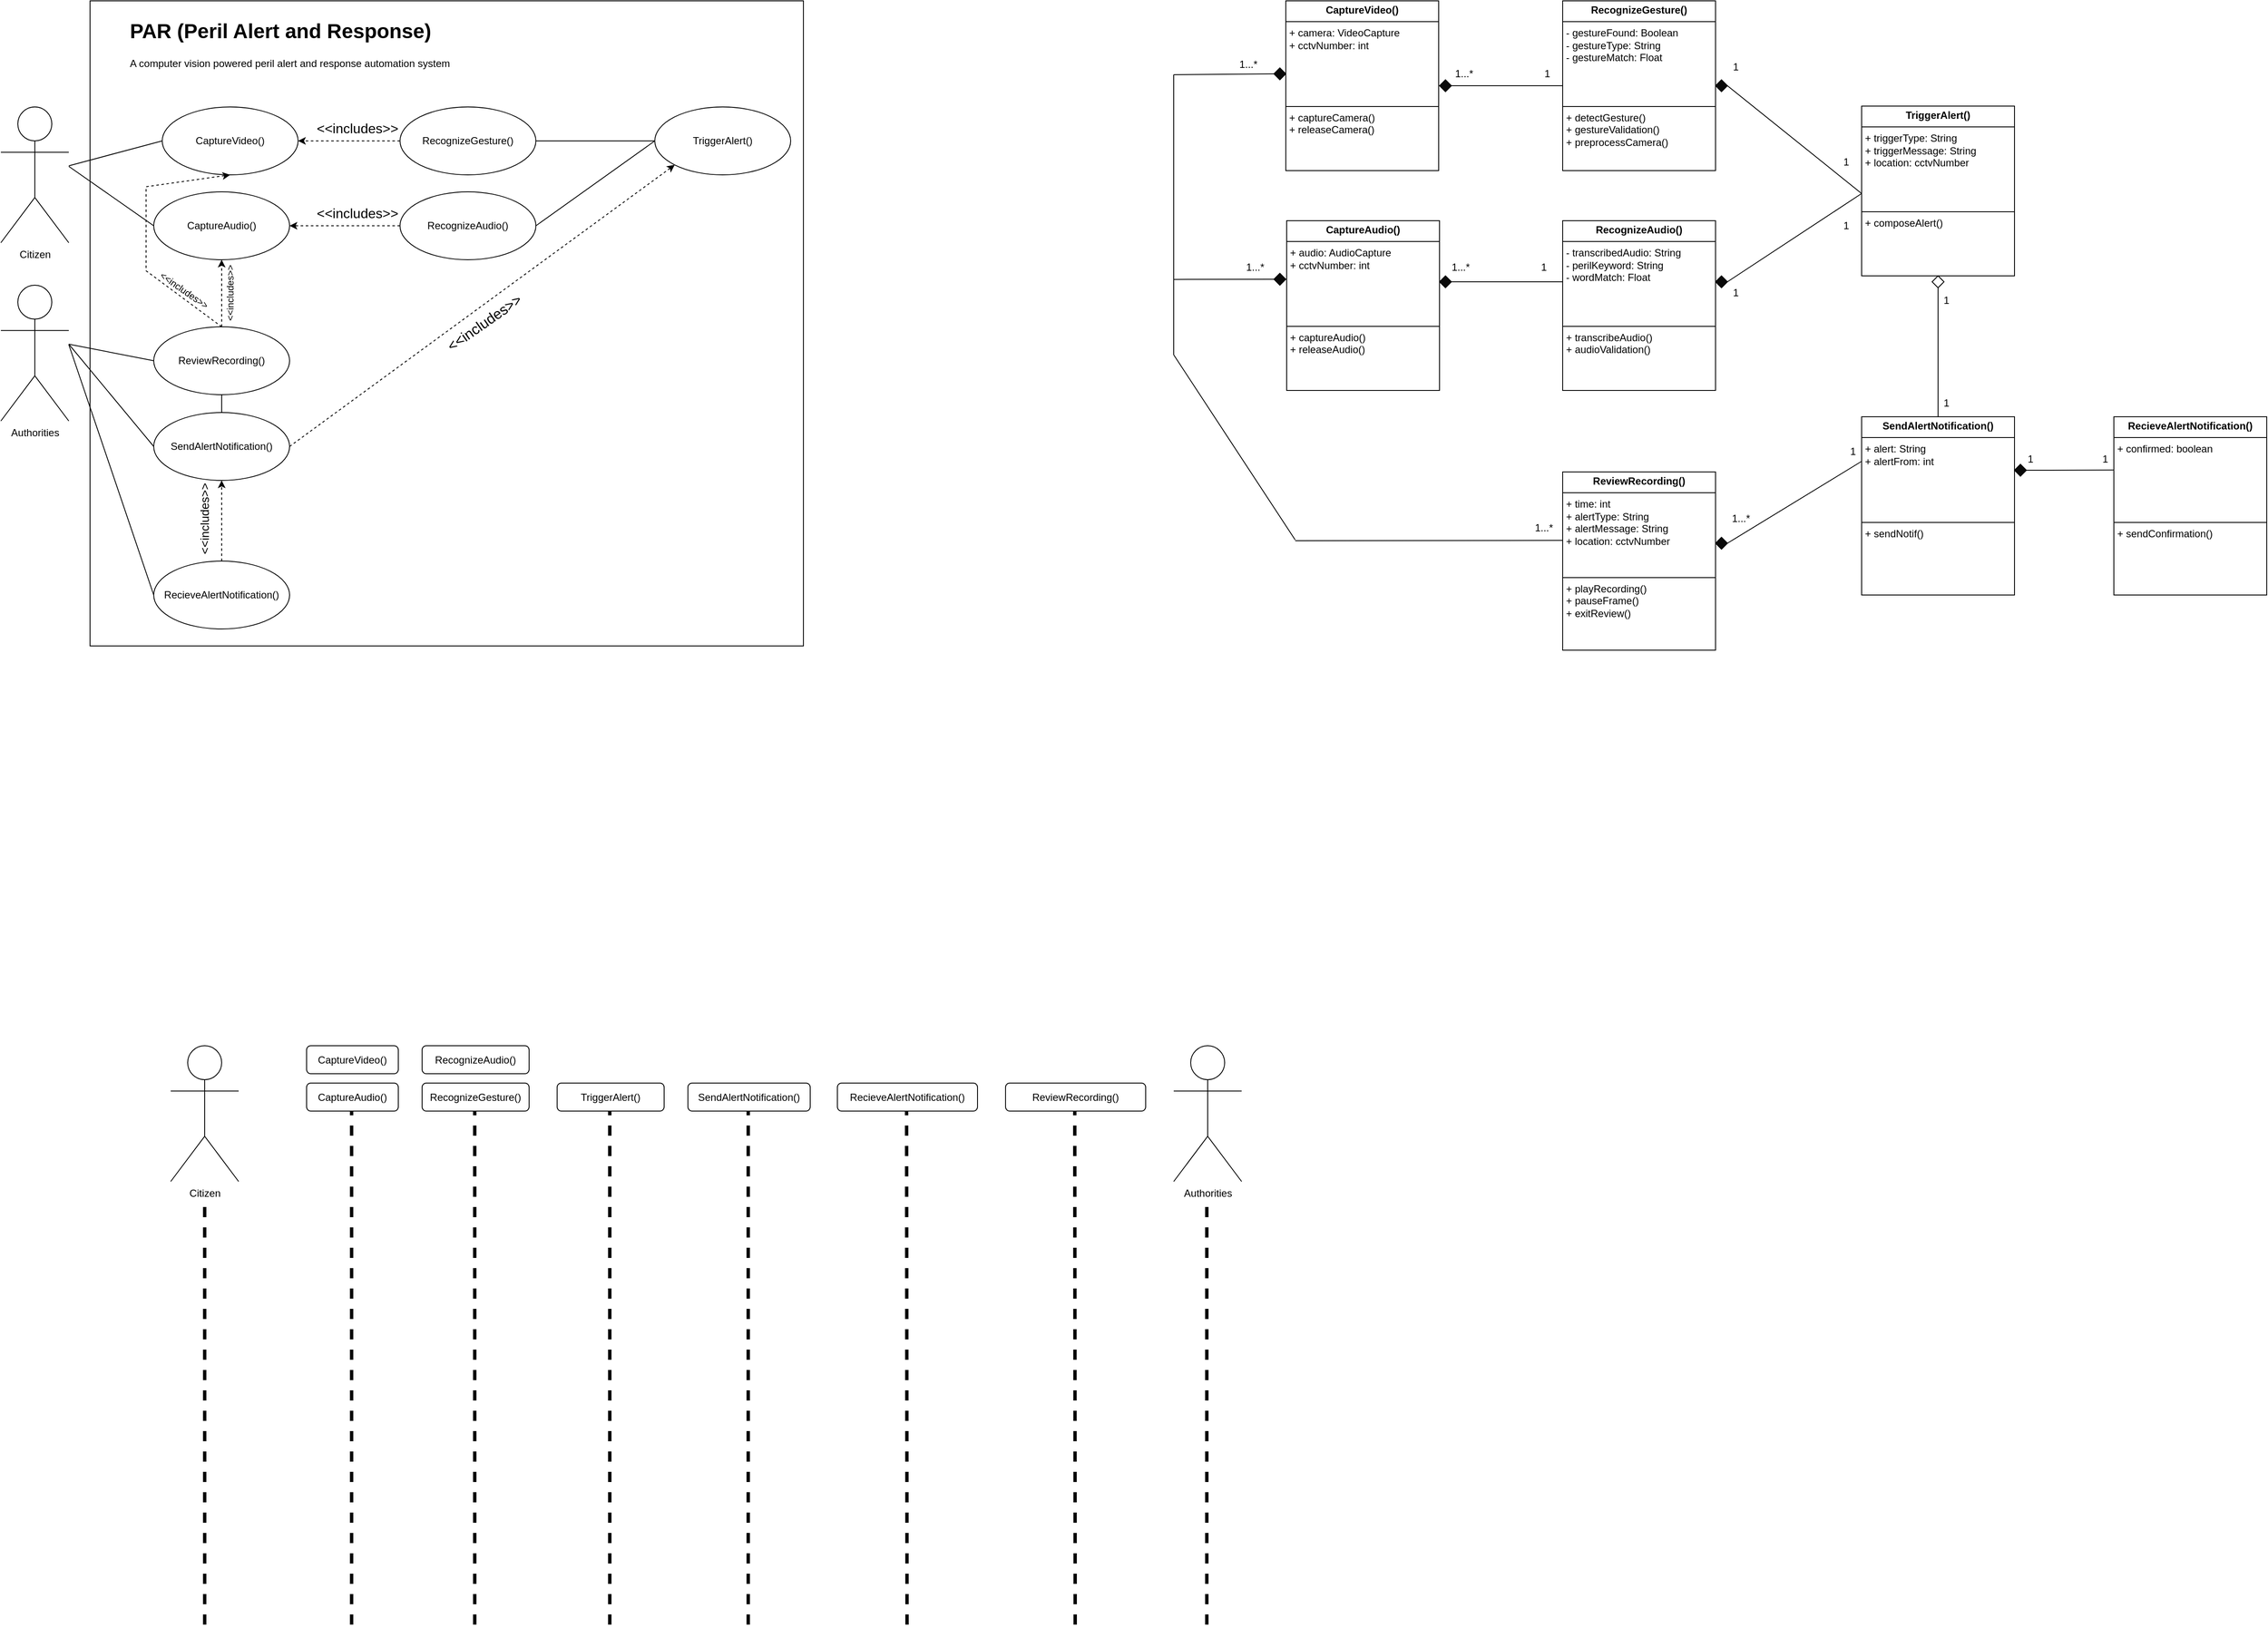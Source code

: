 <mxfile version="24.5.3" type="github">
  <diagram name="Page-1" id="aL-JDZuz1ci5aaFKHha2">
    <mxGraphModel dx="2054" dy="1329" grid="1" gridSize="11" guides="1" tooltips="1" connect="1" arrows="1" fold="1" page="1" pageScale="1" pageWidth="850" pageHeight="1100" math="0" shadow="0">
      <root>
        <mxCell id="0" />
        <mxCell id="1" parent="0" />
        <mxCell id="zNkDvXEw-0MPoxfva-Qb-19" value="" style="rounded=0;whiteSpace=wrap;html=1;" parent="1" vertex="1">
          <mxGeometry x="165" y="155" width="840" height="760" as="geometry" />
        </mxCell>
        <mxCell id="zNkDvXEw-0MPoxfva-Qb-1" value="Citizen&lt;div&gt;&lt;br&gt;&lt;/div&gt;" style="shape=umlActor;verticalLabelPosition=bottom;verticalAlign=top;html=1;outlineConnect=0;" parent="1" vertex="1">
          <mxGeometry x="60" y="280" width="80" height="160" as="geometry" />
        </mxCell>
        <mxCell id="zNkDvXEw-0MPoxfva-Qb-2" value="CaptureVideo()" style="ellipse;whiteSpace=wrap;html=1;" parent="1" vertex="1">
          <mxGeometry x="250" y="280" width="160" height="80" as="geometry" />
        </mxCell>
        <mxCell id="zNkDvXEw-0MPoxfva-Qb-3" value="&lt;div&gt;Authorities&lt;/div&gt;" style="shape=umlActor;verticalLabelPosition=bottom;verticalAlign=top;html=1;outlineConnect=0;" parent="1" vertex="1">
          <mxGeometry x="60" y="490" width="80" height="160" as="geometry" />
        </mxCell>
        <mxCell id="zNkDvXEw-0MPoxfva-Qb-4" value="RecognizeGesture()" style="ellipse;whiteSpace=wrap;html=1;" parent="1" vertex="1">
          <mxGeometry x="530" y="280" width="160" height="80" as="geometry" />
        </mxCell>
        <mxCell id="zNkDvXEw-0MPoxfva-Qb-5" value="TriggerAlert()" style="ellipse;whiteSpace=wrap;html=1;" parent="1" vertex="1">
          <mxGeometry x="830" y="280" width="160" height="80" as="geometry" />
        </mxCell>
        <mxCell id="zNkDvXEw-0MPoxfva-Qb-6" value="SendAlertNotification()" style="ellipse;whiteSpace=wrap;html=1;" parent="1" vertex="1">
          <mxGeometry x="240" y="640" width="160" height="80" as="geometry" />
        </mxCell>
        <mxCell id="zNkDvXEw-0MPoxfva-Qb-7" value="ReviewRecording()" style="ellipse;whiteSpace=wrap;html=1;" parent="1" vertex="1">
          <mxGeometry x="240" y="539" width="160" height="80" as="geometry" />
        </mxCell>
        <mxCell id="zNkDvXEw-0MPoxfva-Qb-8" value="" style="endArrow=none;html=1;rounded=0;entryX=0;entryY=0.5;entryDx=0;entryDy=0;" parent="1" source="zNkDvXEw-0MPoxfva-Qb-1" target="zNkDvXEw-0MPoxfva-Qb-2" edge="1">
          <mxGeometry width="50" height="50" relative="1" as="geometry">
            <mxPoint x="170" y="460" as="sourcePoint" />
            <mxPoint x="220" y="410" as="targetPoint" />
          </mxGeometry>
        </mxCell>
        <mxCell id="zNkDvXEw-0MPoxfva-Qb-10" value="" style="endArrow=classic;html=1;rounded=0;dashed=1;exitX=0;exitY=0.5;exitDx=0;exitDy=0;entryX=1;entryY=0.5;entryDx=0;entryDy=0;" parent="1" source="zNkDvXEw-0MPoxfva-Qb-4" target="zNkDvXEw-0MPoxfva-Qb-2" edge="1">
          <mxGeometry width="50" height="50" relative="1" as="geometry">
            <mxPoint x="370" y="460" as="sourcePoint" />
            <mxPoint x="310" y="450" as="targetPoint" />
          </mxGeometry>
        </mxCell>
        <mxCell id="zNkDvXEw-0MPoxfva-Qb-12" value="&lt;font style=&quot;font-size: 16px;&quot;&gt;&amp;lt;&amp;lt;includes&amp;gt;&amp;gt;&lt;/font&gt;" style="text;html=1;align=center;verticalAlign=middle;whiteSpace=wrap;rounded=0;rotation=0;" parent="1" vertex="1">
          <mxGeometry x="450" y="290" width="60" height="30" as="geometry" />
        </mxCell>
        <mxCell id="zNkDvXEw-0MPoxfva-Qb-14" value="" style="endArrow=classic;html=1;rounded=0;dashed=1;exitX=1;exitY=0.5;exitDx=0;exitDy=0;entryX=0;entryY=1;entryDx=0;entryDy=0;" parent="1" source="zNkDvXEw-0MPoxfva-Qb-6" target="zNkDvXEw-0MPoxfva-Qb-5" edge="1">
          <mxGeometry width="50" height="50" relative="1" as="geometry">
            <mxPoint x="820" y="560" as="sourcePoint" />
            <mxPoint x="900" y="370" as="targetPoint" />
          </mxGeometry>
        </mxCell>
        <mxCell id="zNkDvXEw-0MPoxfva-Qb-15" value="&lt;font style=&quot;font-size: 17px;&quot;&gt;&amp;lt;&amp;lt;includes&amp;gt;&amp;gt;&lt;/font&gt;" style="text;html=1;align=center;verticalAlign=middle;whiteSpace=wrap;rounded=0;rotation=-35;" parent="1" vertex="1">
          <mxGeometry x="600" y="520" width="60" height="30" as="geometry" />
        </mxCell>
        <mxCell id="zNkDvXEw-0MPoxfva-Qb-16" value="" style="endArrow=none;html=1;rounded=0;entryX=0;entryY=0.5;entryDx=0;entryDy=0;" parent="1" target="zNkDvXEw-0MPoxfva-Qb-7" edge="1">
          <mxGeometry width="50" height="50" relative="1" as="geometry">
            <mxPoint x="140" y="559.5" as="sourcePoint" />
            <mxPoint x="240" y="559.5" as="targetPoint" />
          </mxGeometry>
        </mxCell>
        <mxCell id="zNkDvXEw-0MPoxfva-Qb-17" value="" style="endArrow=none;html=1;rounded=0;exitX=0.5;exitY=1;exitDx=0;exitDy=0;" parent="1" source="zNkDvXEw-0MPoxfva-Qb-7" target="zNkDvXEw-0MPoxfva-Qb-6" edge="1">
          <mxGeometry width="50" height="50" relative="1" as="geometry">
            <mxPoint x="400" y="559.66" as="sourcePoint" />
            <mxPoint x="530" y="560" as="targetPoint" />
          </mxGeometry>
        </mxCell>
        <mxCell id="zNkDvXEw-0MPoxfva-Qb-18" value="&lt;h1 style=&quot;margin-top: 0px;&quot;&gt;PAR (Peril Alert and Response)&lt;/h1&gt;&lt;p&gt;A computer vision powered peril alert and response automation system&lt;/p&gt;" style="text;html=1;whiteSpace=wrap;overflow=hidden;rounded=0;" parent="1" vertex="1">
          <mxGeometry x="210" y="170" width="420" height="120" as="geometry" />
        </mxCell>
        <mxCell id="zNkDvXEw-0MPoxfva-Qb-26" value="" style="endArrow=none;html=1;rounded=0;entryX=0;entryY=0.5;entryDx=0;entryDy=0;" parent="1" target="zNkDvXEw-0MPoxfva-Qb-6" edge="1">
          <mxGeometry width="50" height="50" relative="1" as="geometry">
            <mxPoint x="140" y="559.5" as="sourcePoint" />
            <mxPoint x="270" y="559.84" as="targetPoint" />
          </mxGeometry>
        </mxCell>
        <mxCell id="zNkDvXEw-0MPoxfva-Qb-27" value="" style="endArrow=none;html=1;rounded=0;entryX=0;entryY=0.5;entryDx=0;entryDy=0;exitX=1;exitY=0.5;exitDx=0;exitDy=0;" parent="1" source="zNkDvXEw-0MPoxfva-Qb-4" target="zNkDvXEw-0MPoxfva-Qb-5" edge="1">
          <mxGeometry width="50" height="50" relative="1" as="geometry">
            <mxPoint x="690" y="359" as="sourcePoint" />
            <mxPoint x="790" y="359" as="targetPoint" />
          </mxGeometry>
        </mxCell>
        <mxCell id="zNkDvXEw-0MPoxfva-Qb-34" value="&lt;p style=&quot;margin:0px;margin-top:4px;text-align:center;&quot;&gt;&lt;b&gt;CaptureVideo()&lt;/b&gt;&lt;/p&gt;&lt;hr size=&quot;1&quot; style=&quot;border-style:solid;&quot;&gt;&lt;p style=&quot;margin:0px;margin-left:4px;&quot;&gt;+ camera: VideoCapture&lt;/p&gt;&lt;p style=&quot;margin:0px;margin-left:4px;&quot;&gt;+ cctvNumber: int&lt;/p&gt;&lt;p style=&quot;margin:0px;margin-left:4px;&quot;&gt;&lt;br&gt;&lt;/p&gt;&lt;p style=&quot;margin:0px;margin-left:4px;&quot;&gt;&lt;br&gt;&lt;/p&gt;&lt;p style=&quot;margin:0px;margin-left:4px;&quot;&gt;&lt;br&gt;&lt;/p&gt;&lt;p style=&quot;margin:0px;margin-left:4px;&quot;&gt;&lt;br&gt;&lt;/p&gt;&lt;hr size=&quot;1&quot; style=&quot;border-style:solid;&quot;&gt;&lt;p style=&quot;margin:0px;margin-left:4px;&quot;&gt;+ captureCamera()&lt;/p&gt;&lt;p style=&quot;margin:0px;margin-left:4px;&quot;&gt;+ releaseCamera()&lt;/p&gt;&lt;p style=&quot;margin:0px;margin-left:4px;&quot;&gt;&lt;br&gt;&lt;/p&gt;" style="verticalAlign=top;align=left;overflow=fill;html=1;whiteSpace=wrap;" parent="1" vertex="1">
          <mxGeometry x="1573" y="155" width="180" height="200" as="geometry" />
        </mxCell>
        <mxCell id="zNkDvXEw-0MPoxfva-Qb-35" value="&lt;p style=&quot;margin:0px;margin-top:4px;text-align:center;&quot;&gt;&lt;b&gt;RecognizeGesture()&lt;/b&gt;&lt;/p&gt;&lt;hr size=&quot;1&quot; style=&quot;border-style:solid;&quot;&gt;&lt;p style=&quot;margin:0px;margin-left:4px;&quot;&gt;- gestureFound: Boolean&lt;/p&gt;&lt;p style=&quot;margin:0px;margin-left:4px;&quot;&gt;- gestureType: String&lt;/p&gt;&lt;p style=&quot;margin:0px;margin-left:4px;&quot;&gt;- gestureMatch: Float&lt;/p&gt;&lt;p style=&quot;margin:0px;margin-left:4px;&quot;&gt;&lt;br&gt;&lt;/p&gt;&lt;p style=&quot;margin:0px;margin-left:4px;&quot;&gt;&lt;br&gt;&lt;/p&gt;&lt;p style=&quot;margin:0px;margin-left:4px;&quot;&gt;&lt;br&gt;&lt;/p&gt;&lt;hr size=&quot;1&quot; style=&quot;border-style:solid;&quot;&gt;&lt;p style=&quot;margin:0px;margin-left:4px;&quot;&gt;+ detectGesture()&lt;/p&gt;&lt;p style=&quot;margin:0px;margin-left:4px;&quot;&gt;+ gestureValidation()&lt;/p&gt;&lt;p style=&quot;margin:0px;margin-left:4px;&quot;&gt;+ preprocessCamera()&lt;/p&gt;" style="verticalAlign=top;align=left;overflow=fill;html=1;whiteSpace=wrap;" parent="1" vertex="1">
          <mxGeometry x="1899" y="155" width="180" height="200" as="geometry" />
        </mxCell>
        <mxCell id="zNkDvXEw-0MPoxfva-Qb-36" value="&lt;p style=&quot;margin:0px;margin-top:4px;text-align:center;&quot;&gt;&lt;b&gt;TriggerAlert()&lt;/b&gt;&lt;/p&gt;&lt;hr size=&quot;1&quot; style=&quot;border-style:solid;&quot;&gt;&lt;p style=&quot;margin:0px;margin-left:4px;&quot;&gt;+ triggerType: String&lt;/p&gt;&lt;p style=&quot;margin:0px;margin-left:4px;&quot;&gt;+ triggerMessage: String&lt;/p&gt;&lt;p style=&quot;margin:0px;margin-left:4px;&quot;&gt;+ location: cctvNumber&lt;/p&gt;&lt;p style=&quot;margin:0px;margin-left:4px;&quot;&gt;&lt;br&gt;&lt;/p&gt;&lt;p style=&quot;margin:0px;margin-left:4px;&quot;&gt;&lt;br&gt;&lt;/p&gt;&lt;p style=&quot;margin:0px;margin-left:4px;&quot;&gt;&lt;br&gt;&lt;/p&gt;&lt;hr size=&quot;1&quot; style=&quot;border-style:solid;&quot;&gt;&lt;p style=&quot;margin:0px;margin-left:4px;&quot;&gt;+ composeAlert()&lt;/p&gt;" style="verticalAlign=top;align=left;overflow=fill;html=1;whiteSpace=wrap;" parent="1" vertex="1">
          <mxGeometry x="2251" y="279" width="180" height="200" as="geometry" />
        </mxCell>
        <mxCell id="zNkDvXEw-0MPoxfva-Qb-37" value="&lt;p style=&quot;margin:0px;margin-top:4px;text-align:center;&quot;&gt;&lt;b&gt;ReviewRecording()&lt;/b&gt;&lt;/p&gt;&lt;hr size=&quot;1&quot; style=&quot;border-style:solid;&quot;&gt;&lt;p style=&quot;margin:0px;margin-left:4px;&quot;&gt;+ time: int&amp;nbsp;&lt;/p&gt;&lt;p style=&quot;margin:0px;margin-left:4px;&quot;&gt;+ alertType: String&lt;/p&gt;&lt;p style=&quot;margin:0px;margin-left:4px;&quot;&gt;+ alertMessage: String&lt;/p&gt;&lt;p style=&quot;margin:0px;margin-left:4px;&quot;&gt;+ location: cctvNumber&lt;/p&gt;&lt;p style=&quot;margin:0px;margin-left:4px;&quot;&gt;&lt;br&gt;&lt;/p&gt;&lt;p style=&quot;margin:0px;margin-left:4px;&quot;&gt;&lt;br&gt;&lt;/p&gt;&lt;hr size=&quot;1&quot; style=&quot;border-style:solid;&quot;&gt;&lt;p style=&quot;margin:0px;margin-left:4px;&quot;&gt;+ playRecording()&lt;/p&gt;&lt;p style=&quot;margin:0px;margin-left:4px;&quot;&gt;+ pauseFrame()&lt;/p&gt;&lt;p style=&quot;margin:0px;margin-left:4px;&quot;&gt;+ exitReview()&lt;/p&gt;" style="verticalAlign=top;align=left;overflow=fill;html=1;whiteSpace=wrap;" parent="1" vertex="1">
          <mxGeometry x="1899" y="710" width="180" height="210" as="geometry" />
        </mxCell>
        <mxCell id="zNkDvXEw-0MPoxfva-Qb-38" value="&lt;p style=&quot;margin:0px;margin-top:4px;text-align:center;&quot;&gt;&lt;b&gt;SendAlertNotification()&lt;/b&gt;&lt;/p&gt;&lt;hr size=&quot;1&quot; style=&quot;border-style:solid;&quot;&gt;&lt;p style=&quot;margin:0px;margin-left:4px;&quot;&gt;+ alert: String&lt;/p&gt;&lt;p style=&quot;margin:0px;margin-left:4px;&quot;&gt;+ alertFrom: int&lt;/p&gt;&lt;p style=&quot;margin:0px;margin-left:4px;&quot;&gt;&lt;br&gt;&lt;/p&gt;&lt;p style=&quot;margin:0px;margin-left:4px;&quot;&gt;&lt;br&gt;&lt;/p&gt;&lt;p style=&quot;margin:0px;margin-left:4px;&quot;&gt;&lt;br&gt;&lt;/p&gt;&lt;p style=&quot;margin:0px;margin-left:4px;&quot;&gt;&lt;br&gt;&lt;/p&gt;&lt;hr size=&quot;1&quot; style=&quot;border-style:solid;&quot;&gt;&lt;p style=&quot;margin:0px;margin-left:4px;&quot;&gt;+ sendNotif()&lt;/p&gt;" style="verticalAlign=top;align=left;overflow=fill;html=1;whiteSpace=wrap;" parent="1" vertex="1">
          <mxGeometry x="2251" y="645" width="180" height="210" as="geometry" />
        </mxCell>
        <mxCell id="bf3cndLaWeig58qqCTea-2" value="CaptureAudio()" style="ellipse;whiteSpace=wrap;html=1;" parent="1" vertex="1">
          <mxGeometry x="240" y="380" width="160" height="80" as="geometry" />
        </mxCell>
        <mxCell id="bf3cndLaWeig58qqCTea-3" value="RecognizeAudio()" style="ellipse;whiteSpace=wrap;html=1;" parent="1" vertex="1">
          <mxGeometry x="530" y="380" width="160" height="80" as="geometry" />
        </mxCell>
        <mxCell id="bf3cndLaWeig58qqCTea-4" value="" style="endArrow=none;html=1;rounded=0;entryX=0;entryY=0.5;entryDx=0;entryDy=0;" parent="1" target="bf3cndLaWeig58qqCTea-2" edge="1">
          <mxGeometry width="50" height="50" relative="1" as="geometry">
            <mxPoint x="140" y="350" as="sourcePoint" />
            <mxPoint x="230" y="510" as="targetPoint" />
          </mxGeometry>
        </mxCell>
        <mxCell id="bf3cndLaWeig58qqCTea-5" value="" style="endArrow=classic;html=1;rounded=0;dashed=1;exitX=0;exitY=0.5;exitDx=0;exitDy=0;entryX=1;entryY=0.5;entryDx=0;entryDy=0;" parent="1" source="bf3cndLaWeig58qqCTea-3" target="bf3cndLaWeig58qqCTea-2" edge="1">
          <mxGeometry width="50" height="50" relative="1" as="geometry">
            <mxPoint x="380" y="560" as="sourcePoint" />
            <mxPoint x="320" y="550" as="targetPoint" />
          </mxGeometry>
        </mxCell>
        <mxCell id="bf3cndLaWeig58qqCTea-7" value="" style="endArrow=none;html=1;rounded=0;entryX=0;entryY=0.5;entryDx=0;entryDy=0;exitX=1;exitY=0.5;exitDx=0;exitDy=0;" parent="1" source="bf3cndLaWeig58qqCTea-3" target="zNkDvXEw-0MPoxfva-Qb-5" edge="1">
          <mxGeometry width="50" height="50" relative="1" as="geometry">
            <mxPoint x="700" y="369" as="sourcePoint" />
            <mxPoint x="830" y="370" as="targetPoint" />
          </mxGeometry>
        </mxCell>
        <mxCell id="bf3cndLaWeig58qqCTea-8" value="&lt;font style=&quot;font-size: 16px;&quot;&gt;&amp;lt;&amp;lt;includes&amp;gt;&amp;gt;&lt;/font&gt;" style="text;html=1;align=center;verticalAlign=middle;whiteSpace=wrap;rounded=0;rotation=0;" parent="1" vertex="1">
          <mxGeometry x="450" y="390" width="60" height="30" as="geometry" />
        </mxCell>
        <mxCell id="BThqMrL_MY4lzb3ycv1S-1" value="&lt;p style=&quot;margin:0px;margin-top:4px;text-align:center;&quot;&gt;&lt;b&gt;CaptureAudio()&lt;/b&gt;&lt;/p&gt;&lt;hr size=&quot;1&quot; style=&quot;border-style:solid;&quot;&gt;&lt;p style=&quot;margin:0px;margin-left:4px;&quot;&gt;+ audio: AudioCapture&lt;/p&gt;&lt;p style=&quot;margin:0px;margin-left:4px;&quot;&gt;+ cctvNumber: int&lt;/p&gt;&lt;p style=&quot;margin:0px;margin-left:4px;&quot;&gt;&lt;br&gt;&lt;/p&gt;&lt;p style=&quot;margin:0px;margin-left:4px;&quot;&gt;&lt;br&gt;&lt;/p&gt;&lt;p style=&quot;margin:0px;margin-left:4px;&quot;&gt;&lt;br&gt;&lt;/p&gt;&lt;p style=&quot;margin:0px;margin-left:4px;&quot;&gt;&lt;br&gt;&lt;/p&gt;&lt;hr size=&quot;1&quot; style=&quot;border-style:solid;&quot;&gt;&lt;p style=&quot;margin:0px;margin-left:4px;&quot;&gt;+ captureAudio()&lt;/p&gt;&lt;p style=&quot;margin:0px;margin-left:4px;&quot;&gt;+ releaseAudio()&lt;/p&gt;&lt;p style=&quot;margin:0px;margin-left:4px;&quot;&gt;&lt;br&gt;&lt;/p&gt;" style="verticalAlign=top;align=left;overflow=fill;html=1;whiteSpace=wrap;" parent="1" vertex="1">
          <mxGeometry x="1574" y="414" width="180" height="200" as="geometry" />
        </mxCell>
        <mxCell id="BThqMrL_MY4lzb3ycv1S-2" value="&lt;p style=&quot;margin:0px;margin-top:4px;text-align:center;&quot;&gt;&lt;b&gt;RecognizeAudio()&lt;/b&gt;&lt;/p&gt;&lt;hr size=&quot;1&quot; style=&quot;border-style:solid;&quot;&gt;&lt;p style=&quot;margin:0px;margin-left:4px;&quot;&gt;- transcribedAudio: String&lt;/p&gt;&lt;p style=&quot;margin:0px;margin-left:4px;&quot;&gt;- perilKeyword: String&lt;/p&gt;&lt;p style=&quot;margin:0px;margin-left:4px;&quot;&gt;- wordMatch: Float&lt;/p&gt;&lt;p style=&quot;margin:0px;margin-left:4px;&quot;&gt;&lt;br&gt;&lt;/p&gt;&lt;p style=&quot;margin:0px;margin-left:4px;&quot;&gt;&lt;br&gt;&lt;/p&gt;&lt;p style=&quot;margin:0px;margin-left:4px;&quot;&gt;&lt;br&gt;&lt;/p&gt;&lt;hr size=&quot;1&quot; style=&quot;border-style:solid;&quot;&gt;&lt;p style=&quot;margin:0px;margin-left:4px;&quot;&gt;+ transcribeAudio()&lt;/p&gt;&lt;p style=&quot;margin:0px;margin-left:4px;&quot;&gt;+ audioValidation()&lt;/p&gt;&lt;p style=&quot;margin:0px;margin-left:4px;&quot;&gt;&lt;br&gt;&lt;/p&gt;" style="verticalAlign=top;align=left;overflow=fill;html=1;whiteSpace=wrap;" parent="1" vertex="1">
          <mxGeometry x="1899" y="414" width="180" height="200" as="geometry" />
        </mxCell>
        <mxCell id="BThqMrL_MY4lzb3ycv1S-3" value="RecieveAlertNotification()" style="ellipse;whiteSpace=wrap;html=1;" parent="1" vertex="1">
          <mxGeometry x="240" y="815" width="160" height="80" as="geometry" />
        </mxCell>
        <mxCell id="BThqMrL_MY4lzb3ycv1S-5" value="" style="endArrow=none;html=1;rounded=0;entryX=0;entryY=0.5;entryDx=0;entryDy=0;" parent="1" target="BThqMrL_MY4lzb3ycv1S-3" edge="1">
          <mxGeometry width="50" height="50" relative="1" as="geometry">
            <mxPoint x="140" y="560" as="sourcePoint" />
            <mxPoint x="250" y="720" as="targetPoint" />
          </mxGeometry>
        </mxCell>
        <mxCell id="BThqMrL_MY4lzb3ycv1S-6" value="" style="endArrow=classic;html=1;rounded=0;dashed=1;exitX=0.5;exitY=0;exitDx=0;exitDy=0;entryX=0.5;entryY=1;entryDx=0;entryDy=0;" parent="1" source="BThqMrL_MY4lzb3ycv1S-3" target="zNkDvXEw-0MPoxfva-Qb-6" edge="1">
          <mxGeometry width="50" height="50" relative="1" as="geometry">
            <mxPoint x="410" y="720" as="sourcePoint" />
            <mxPoint x="863" y="358" as="targetPoint" />
          </mxGeometry>
        </mxCell>
        <mxCell id="BThqMrL_MY4lzb3ycv1S-7" value="&lt;font style=&quot;font-size: 14px;&quot;&gt;&amp;lt;&amp;lt;includes&amp;gt;&amp;gt;&lt;/font&gt;" style="text;html=1;align=center;verticalAlign=middle;whiteSpace=wrap;rounded=0;rotation=-90;" parent="1" vertex="1">
          <mxGeometry x="270" y="750" width="60" height="30" as="geometry" />
        </mxCell>
        <mxCell id="BThqMrL_MY4lzb3ycv1S-9" value="" style="endArrow=classic;html=1;rounded=0;dashed=1;exitX=0.5;exitY=0;exitDx=0;exitDy=0;entryX=0.5;entryY=1;entryDx=0;entryDy=0;" parent="1" source="zNkDvXEw-0MPoxfva-Qb-7" target="bf3cndLaWeig58qqCTea-2" edge="1">
          <mxGeometry width="50" height="50" relative="1" as="geometry">
            <mxPoint x="520" y="525" as="sourcePoint" />
            <mxPoint x="400" y="525" as="targetPoint" />
          </mxGeometry>
        </mxCell>
        <mxCell id="BThqMrL_MY4lzb3ycv1S-10" value="&lt;font style=&quot;font-size: 11px;&quot;&gt;&amp;lt;&amp;lt;includes&amp;gt;&amp;gt;&lt;/font&gt;" style="text;html=1;align=center;verticalAlign=middle;whiteSpace=wrap;rounded=0;rotation=-90;" parent="1" vertex="1">
          <mxGeometry x="300" y="484" width="60" height="30" as="geometry" />
        </mxCell>
        <mxCell id="BThqMrL_MY4lzb3ycv1S-11" value="" style="endArrow=classic;html=1;rounded=0;dashed=1;exitX=0.5;exitY=0;exitDx=0;exitDy=0;entryX=0.5;entryY=1;entryDx=0;entryDy=0;" parent="1" source="zNkDvXEw-0MPoxfva-Qb-7" target="zNkDvXEw-0MPoxfva-Qb-2" edge="1">
          <mxGeometry width="50" height="50" relative="1" as="geometry">
            <mxPoint x="240" y="520" as="sourcePoint" />
            <mxPoint x="250" y="455" as="targetPoint" />
            <Array as="points">
              <mxPoint x="231" y="473" />
              <mxPoint x="231" y="374" />
            </Array>
          </mxGeometry>
        </mxCell>
        <mxCell id="BThqMrL_MY4lzb3ycv1S-12" value="&lt;font style=&quot;font-size: 11px;&quot;&gt;&amp;lt;&amp;lt;includes&amp;gt;&amp;gt;&lt;/font&gt;" style="text;html=1;align=right;verticalAlign=middle;whiteSpace=wrap;rounded=0;rotation=35;" parent="1" vertex="1">
          <mxGeometry x="250" y="484" width="60" height="30" as="geometry" />
        </mxCell>
        <mxCell id="BThqMrL_MY4lzb3ycv1S-14" value="&lt;p style=&quot;margin:0px;margin-top:4px;text-align:center;&quot;&gt;&lt;b&gt;RecieveAlertNotification()&lt;/b&gt;&lt;/p&gt;&lt;hr size=&quot;1&quot; style=&quot;border-style:solid;&quot;&gt;&lt;p style=&quot;margin:0px;margin-left:4px;&quot;&gt;+ confirmed: boolean&lt;/p&gt;&lt;p style=&quot;margin:0px;margin-left:4px;&quot;&gt;&lt;br&gt;&lt;/p&gt;&lt;p style=&quot;margin:0px;margin-left:4px;&quot;&gt;&lt;br&gt;&lt;/p&gt;&lt;p style=&quot;margin:0px;margin-left:4px;&quot;&gt;&lt;br&gt;&lt;/p&gt;&lt;p style=&quot;margin:0px;margin-left:4px;&quot;&gt;&lt;br&gt;&lt;/p&gt;&lt;p style=&quot;margin:0px;margin-left:4px;&quot;&gt;&lt;br&gt;&lt;/p&gt;&lt;hr size=&quot;1&quot; style=&quot;border-style:solid;&quot;&gt;&lt;p style=&quot;margin:0px;margin-left:4px;&quot;&gt;+ sendConfirmation()&lt;/p&gt;" style="verticalAlign=top;align=left;overflow=fill;html=1;whiteSpace=wrap;" parent="1" vertex="1">
          <mxGeometry x="2548" y="645" width="180" height="210" as="geometry" />
        </mxCell>
        <mxCell id="BThqMrL_MY4lzb3ycv1S-17" value="" style="rhombus;whiteSpace=wrap;html=1;fillColor=#0A0A0A;" parent="1" vertex="1">
          <mxGeometry x="1754" y="248" width="14" height="14" as="geometry" />
        </mxCell>
        <mxCell id="BThqMrL_MY4lzb3ycv1S-22" value="" style="endArrow=none;html=1;rounded=0;entryX=0;entryY=0.5;entryDx=0;entryDy=0;exitX=1;exitY=0.5;exitDx=0;exitDy=0;" parent="1" source="BThqMrL_MY4lzb3ycv1S-17" target="zNkDvXEw-0MPoxfva-Qb-35" edge="1">
          <mxGeometry width="50" height="50" relative="1" as="geometry">
            <mxPoint x="1789" y="287" as="sourcePoint" />
            <mxPoint x="1839" y="237" as="targetPoint" />
          </mxGeometry>
        </mxCell>
        <mxCell id="BThqMrL_MY4lzb3ycv1S-23" value="" style="rhombus;whiteSpace=wrap;html=1;fillColor=#0A0A0A;" parent="1" vertex="1">
          <mxGeometry x="1754" y="479" width="14" height="14" as="geometry" />
        </mxCell>
        <mxCell id="BThqMrL_MY4lzb3ycv1S-24" value="" style="endArrow=none;html=1;rounded=0;entryX=0;entryY=0.5;entryDx=0;entryDy=0;exitX=1;exitY=0.5;exitDx=0;exitDy=0;" parent="1" source="BThqMrL_MY4lzb3ycv1S-23" edge="1">
          <mxGeometry width="50" height="50" relative="1" as="geometry">
            <mxPoint x="1789" y="518" as="sourcePoint" />
            <mxPoint x="1899" y="486" as="targetPoint" />
          </mxGeometry>
        </mxCell>
        <mxCell id="BThqMrL_MY4lzb3ycv1S-25" value="" style="rhombus;whiteSpace=wrap;html=1;fillColor=#0A0A0A;" parent="1" vertex="1">
          <mxGeometry x="2079" y="248" width="14" height="14" as="geometry" />
        </mxCell>
        <mxCell id="BThqMrL_MY4lzb3ycv1S-26" value="" style="endArrow=none;html=1;rounded=0;entryX=0;entryY=0.5;entryDx=0;entryDy=0;exitX=1;exitY=0.5;exitDx=0;exitDy=0;" parent="1" source="BThqMrL_MY4lzb3ycv1S-25" edge="1">
          <mxGeometry width="50" height="50" relative="1" as="geometry">
            <mxPoint x="2141" y="414" as="sourcePoint" />
            <mxPoint x="2251" y="382" as="targetPoint" />
          </mxGeometry>
        </mxCell>
        <mxCell id="BThqMrL_MY4lzb3ycv1S-27" value="" style="rhombus;whiteSpace=wrap;html=1;fillColor=#0A0A0A;" parent="1" vertex="1">
          <mxGeometry x="2079" y="479" width="14" height="14" as="geometry" />
        </mxCell>
        <mxCell id="BThqMrL_MY4lzb3ycv1S-28" value="" style="endArrow=none;html=1;rounded=0;exitX=1;exitY=0.5;exitDx=0;exitDy=0;entryX=0;entryY=0.515;entryDx=0;entryDy=0;entryPerimeter=0;" parent="1" source="BThqMrL_MY4lzb3ycv1S-27" target="zNkDvXEw-0MPoxfva-Qb-36" edge="1">
          <mxGeometry width="50" height="50" relative="1" as="geometry">
            <mxPoint x="2170" y="525" as="sourcePoint" />
            <mxPoint x="2251" y="380" as="targetPoint" />
          </mxGeometry>
        </mxCell>
        <mxCell id="BThqMrL_MY4lzb3ycv1S-29" value="" style="endArrow=none;html=1;rounded=0;exitX=1;exitY=0.5;exitDx=0;exitDy=0;entryX=0;entryY=0.25;entryDx=0;entryDy=0;" parent="1" source="BThqMrL_MY4lzb3ycv1S-30" target="zNkDvXEw-0MPoxfva-Qb-38" edge="1">
          <mxGeometry width="50" height="50" relative="1" as="geometry">
            <mxPoint x="2104" y="801" as="sourcePoint" />
            <mxPoint x="2262" y="697" as="targetPoint" />
          </mxGeometry>
        </mxCell>
        <mxCell id="BThqMrL_MY4lzb3ycv1S-30" value="" style="rhombus;whiteSpace=wrap;html=1;fillColor=#0A0A0A;" parent="1" vertex="1">
          <mxGeometry x="2079" y="787" width="14" height="14" as="geometry" />
        </mxCell>
        <mxCell id="BThqMrL_MY4lzb3ycv1S-31" value="" style="rhombus;whiteSpace=wrap;html=1;fillColor=none;" parent="1" vertex="1">
          <mxGeometry x="2334" y="479" width="14" height="14" as="geometry" />
        </mxCell>
        <mxCell id="BThqMrL_MY4lzb3ycv1S-32" value="" style="endArrow=none;html=1;rounded=0;exitX=0.5;exitY=0;exitDx=0;exitDy=0;entryX=0.5;entryY=1;entryDx=0;entryDy=0;" parent="1" source="zNkDvXEw-0MPoxfva-Qb-38" target="BThqMrL_MY4lzb3ycv1S-31" edge="1">
          <mxGeometry width="50" height="50" relative="1" as="geometry">
            <mxPoint x="2104" y="805" as="sourcePoint" />
            <mxPoint x="2273" y="709" as="targetPoint" />
          </mxGeometry>
        </mxCell>
        <mxCell id="BThqMrL_MY4lzb3ycv1S-33" value="" style="rhombus;whiteSpace=wrap;html=1;fillColor=#0A0A0A;" parent="1" vertex="1">
          <mxGeometry x="2431" y="701" width="14" height="14" as="geometry" />
        </mxCell>
        <mxCell id="BThqMrL_MY4lzb3ycv1S-35" value="" style="endArrow=none;html=1;rounded=0;exitX=1;exitY=0.5;exitDx=0;exitDy=0;entryX=-0.003;entryY=0.299;entryDx=0;entryDy=0;entryPerimeter=0;" parent="1" source="BThqMrL_MY4lzb3ycv1S-33" target="BThqMrL_MY4lzb3ycv1S-14" edge="1">
          <mxGeometry width="50" height="50" relative="1" as="geometry">
            <mxPoint x="2104" y="805" as="sourcePoint" />
            <mxPoint x="2262" y="709" as="targetPoint" />
          </mxGeometry>
        </mxCell>
        <mxCell id="BThqMrL_MY4lzb3ycv1S-36" value="" style="endArrow=none;html=1;rounded=0;entryX=-0.002;entryY=0.384;entryDx=0;entryDy=0;entryPerimeter=0;" parent="1" target="zNkDvXEw-0MPoxfva-Qb-37" edge="1">
          <mxGeometry width="50" height="50" relative="1" as="geometry">
            <mxPoint x="1584" y="791" as="sourcePoint" />
            <mxPoint x="1797" y="746" as="targetPoint" />
          </mxGeometry>
        </mxCell>
        <mxCell id="BThqMrL_MY4lzb3ycv1S-37" value="" style="endArrow=none;html=1;rounded=0;" parent="1" edge="1">
          <mxGeometry width="50" height="50" relative="1" as="geometry">
            <mxPoint x="1441" y="572" as="sourcePoint" />
            <mxPoint x="1584" y="790" as="targetPoint" />
          </mxGeometry>
        </mxCell>
        <mxCell id="BThqMrL_MY4lzb3ycv1S-38" value="" style="endArrow=none;html=1;rounded=0;" parent="1" edge="1">
          <mxGeometry width="50" height="50" relative="1" as="geometry">
            <mxPoint x="1441" y="242" as="sourcePoint" />
            <mxPoint x="1441" y="572" as="targetPoint" />
          </mxGeometry>
        </mxCell>
        <mxCell id="BThqMrL_MY4lzb3ycv1S-39" value="" style="endArrow=none;html=1;rounded=0;entryX=0;entryY=0.5;entryDx=0;entryDy=0;" parent="1" target="BThqMrL_MY4lzb3ycv1S-42" edge="1">
          <mxGeometry width="50" height="50" relative="1" as="geometry">
            <mxPoint x="1441" y="242" as="sourcePoint" />
            <mxPoint x="1551" y="242" as="targetPoint" />
          </mxGeometry>
        </mxCell>
        <mxCell id="BThqMrL_MY4lzb3ycv1S-40" value="" style="endArrow=none;html=1;rounded=0;entryX=0;entryY=0.5;entryDx=0;entryDy=0;" parent="1" target="BThqMrL_MY4lzb3ycv1S-41" edge="1">
          <mxGeometry width="50" height="50" relative="1" as="geometry">
            <mxPoint x="1441" y="483.2" as="sourcePoint" />
            <mxPoint x="1551" y="483.2" as="targetPoint" />
          </mxGeometry>
        </mxCell>
        <mxCell id="BThqMrL_MY4lzb3ycv1S-41" value="" style="rhombus;whiteSpace=wrap;html=1;fillColor=#0A0A0A;" parent="1" vertex="1">
          <mxGeometry x="1559" y="476" width="14" height="14" as="geometry" />
        </mxCell>
        <mxCell id="BThqMrL_MY4lzb3ycv1S-42" value="" style="rhombus;whiteSpace=wrap;html=1;fillColor=#0A0A0A;" parent="1" vertex="1">
          <mxGeometry x="1559" y="234" width="14" height="14" as="geometry" />
        </mxCell>
        <mxCell id="BThqMrL_MY4lzb3ycv1S-43" value="1...*" style="text;html=1;align=center;verticalAlign=middle;whiteSpace=wrap;rounded=0;" parent="1" vertex="1">
          <mxGeometry x="1753" y="226" width="60" height="30" as="geometry" />
        </mxCell>
        <mxCell id="BThqMrL_MY4lzb3ycv1S-44" value="1" style="text;html=1;align=center;verticalAlign=middle;whiteSpace=wrap;rounded=0;" parent="1" vertex="1">
          <mxGeometry x="1859" y="226" width="44" height="30" as="geometry" />
        </mxCell>
        <mxCell id="BThqMrL_MY4lzb3ycv1S-45" value="1...*" style="text;html=1;align=center;verticalAlign=middle;whiteSpace=wrap;rounded=0;" parent="1" vertex="1">
          <mxGeometry x="1749" y="454" width="60" height="30" as="geometry" />
        </mxCell>
        <mxCell id="BThqMrL_MY4lzb3ycv1S-46" value="1" style="text;html=1;align=center;verticalAlign=middle;whiteSpace=wrap;rounded=0;" parent="1" vertex="1">
          <mxGeometry x="1855" y="454" width="44" height="30" as="geometry" />
        </mxCell>
        <mxCell id="BThqMrL_MY4lzb3ycv1S-47" value="1" style="text;html=1;align=center;verticalAlign=middle;whiteSpace=wrap;rounded=0;" parent="1" vertex="1">
          <mxGeometry x="2321" y="493" width="60" height="30" as="geometry" />
        </mxCell>
        <mxCell id="BThqMrL_MY4lzb3ycv1S-48" value="1" style="text;html=1;align=center;verticalAlign=middle;whiteSpace=wrap;rounded=0;" parent="1" vertex="1">
          <mxGeometry x="2321" y="614" width="60" height="30" as="geometry" />
        </mxCell>
        <mxCell id="BThqMrL_MY4lzb3ycv1S-49" value="1" style="text;html=1;align=center;verticalAlign=middle;whiteSpace=wrap;rounded=0;" parent="1" vertex="1">
          <mxGeometry x="2420" y="680" width="60" height="30" as="geometry" />
        </mxCell>
        <mxCell id="BThqMrL_MY4lzb3ycv1S-50" value="1" style="text;html=1;align=center;verticalAlign=middle;whiteSpace=wrap;rounded=0;" parent="1" vertex="1">
          <mxGeometry x="2508" y="680" width="60" height="30" as="geometry" />
        </mxCell>
        <mxCell id="BThqMrL_MY4lzb3ycv1S-51" value="1" style="text;html=1;align=center;verticalAlign=middle;whiteSpace=wrap;rounded=0;" parent="1" vertex="1">
          <mxGeometry x="2211" y="671" width="60" height="30" as="geometry" />
        </mxCell>
        <mxCell id="BThqMrL_MY4lzb3ycv1S-52" value="1...*" style="text;html=1;align=center;verticalAlign=middle;whiteSpace=wrap;rounded=0;" parent="1" vertex="1">
          <mxGeometry x="2079" y="750" width="60" height="30" as="geometry" />
        </mxCell>
        <mxCell id="BThqMrL_MY4lzb3ycv1S-53" value="1...*" style="text;html=1;align=center;verticalAlign=middle;whiteSpace=wrap;rounded=0;" parent="1" vertex="1">
          <mxGeometry x="1847" y="761" width="60" height="30" as="geometry" />
        </mxCell>
        <mxCell id="BThqMrL_MY4lzb3ycv1S-54" value="1...*" style="text;html=1;align=center;verticalAlign=middle;whiteSpace=wrap;rounded=0;" parent="1" vertex="1">
          <mxGeometry x="1507" y="454" width="60" height="30" as="geometry" />
        </mxCell>
        <mxCell id="BThqMrL_MY4lzb3ycv1S-55" value="1...*" style="text;html=1;align=center;verticalAlign=middle;whiteSpace=wrap;rounded=0;" parent="1" vertex="1">
          <mxGeometry x="1499" y="215" width="60" height="30" as="geometry" />
        </mxCell>
        <mxCell id="BThqMrL_MY4lzb3ycv1S-56" value="1" style="text;html=1;align=center;verticalAlign=middle;whiteSpace=wrap;rounded=0;" parent="1" vertex="1">
          <mxGeometry x="2081" y="218" width="44" height="30" as="geometry" />
        </mxCell>
        <mxCell id="BThqMrL_MY4lzb3ycv1S-57" value="1" style="text;html=1;align=center;verticalAlign=middle;whiteSpace=wrap;rounded=0;" parent="1" vertex="1">
          <mxGeometry x="2211" y="330" width="44" height="30" as="geometry" />
        </mxCell>
        <mxCell id="BThqMrL_MY4lzb3ycv1S-59" value="1" style="text;html=1;align=center;verticalAlign=middle;whiteSpace=wrap;rounded=0;" parent="1" vertex="1">
          <mxGeometry x="2081" y="484" width="44" height="30" as="geometry" />
        </mxCell>
        <mxCell id="BThqMrL_MY4lzb3ycv1S-60" value="1" style="text;html=1;align=center;verticalAlign=middle;whiteSpace=wrap;rounded=0;" parent="1" vertex="1">
          <mxGeometry x="2211" y="405" width="44" height="30" as="geometry" />
        </mxCell>
        <mxCell id="BThqMrL_MY4lzb3ycv1S-61" value="&lt;div&gt;Authorities&lt;/div&gt;" style="shape=umlActor;verticalLabelPosition=bottom;verticalAlign=top;html=1;outlineConnect=0;" parent="1" vertex="1">
          <mxGeometry x="1441" y="1386" width="80" height="160" as="geometry" />
        </mxCell>
        <mxCell id="BThqMrL_MY4lzb3ycv1S-62" value="Citizen&lt;div&gt;&lt;br&gt;&lt;/div&gt;" style="shape=umlActor;verticalLabelPosition=bottom;verticalAlign=top;html=1;outlineConnect=0;" parent="1" vertex="1">
          <mxGeometry x="260" y="1386" width="80" height="160" as="geometry" />
        </mxCell>
        <mxCell id="BThqMrL_MY4lzb3ycv1S-65" value="CaptureVideo()" style="rounded=1;whiteSpace=wrap;html=1;" parent="1" vertex="1">
          <mxGeometry x="420" y="1386" width="108" height="33" as="geometry" />
        </mxCell>
        <mxCell id="BThqMrL_MY4lzb3ycv1S-67" value="CaptureAudio()" style="rounded=1;whiteSpace=wrap;html=1;" parent="1" vertex="1">
          <mxGeometry x="420" y="1430" width="108" height="33" as="geometry" />
        </mxCell>
        <mxCell id="BThqMrL_MY4lzb3ycv1S-68" value="RecognizeGesture()" style="rounded=1;whiteSpace=wrap;html=1;" parent="1" vertex="1">
          <mxGeometry x="556" y="1430" width="126" height="33" as="geometry" />
        </mxCell>
        <mxCell id="BThqMrL_MY4lzb3ycv1S-69" value="RecognizeAudio()" style="rounded=1;whiteSpace=wrap;html=1;" parent="1" vertex="1">
          <mxGeometry x="556" y="1386" width="126" height="33" as="geometry" />
        </mxCell>
        <mxCell id="BThqMrL_MY4lzb3ycv1S-70" value="TriggerAlert()" style="rounded=1;whiteSpace=wrap;html=1;" parent="1" vertex="1">
          <mxGeometry x="715" y="1430" width="126" height="33" as="geometry" />
        </mxCell>
        <mxCell id="BThqMrL_MY4lzb3ycv1S-71" value="SendAlertNotification()" style="rounded=1;whiteSpace=wrap;html=1;" parent="1" vertex="1">
          <mxGeometry x="869" y="1430" width="144" height="33" as="geometry" />
        </mxCell>
        <mxCell id="BThqMrL_MY4lzb3ycv1S-72" value="RecieveAlertNotification()" style="rounded=1;whiteSpace=wrap;html=1;" parent="1" vertex="1">
          <mxGeometry x="1045" y="1430" width="165" height="33" as="geometry" />
        </mxCell>
        <mxCell id="fngXT9jK4NcwK-JuSyqX-1" value="ReviewRecording()" style="rounded=1;whiteSpace=wrap;html=1;" vertex="1" parent="1">
          <mxGeometry x="1243" y="1430" width="165" height="33" as="geometry" />
        </mxCell>
        <mxCell id="fngXT9jK4NcwK-JuSyqX-2" value="" style="endArrow=none;dashed=1;html=1;strokeWidth=4;rounded=0;" edge="1" parent="1">
          <mxGeometry width="50" height="50" relative="1" as="geometry">
            <mxPoint x="300" y="2068" as="sourcePoint" />
            <mxPoint x="300" y="1573" as="targetPoint" />
          </mxGeometry>
        </mxCell>
        <mxCell id="fngXT9jK4NcwK-JuSyqX-3" value="" style="endArrow=none;dashed=1;html=1;strokeWidth=4;rounded=0;" edge="1" parent="1">
          <mxGeometry width="50" height="50" relative="1" as="geometry">
            <mxPoint x="473" y="2068" as="sourcePoint" />
            <mxPoint x="473" y="1463" as="targetPoint" />
          </mxGeometry>
        </mxCell>
        <mxCell id="fngXT9jK4NcwK-JuSyqX-4" value="" style="endArrow=none;dashed=1;html=1;strokeWidth=4;rounded=0;" edge="1" parent="1">
          <mxGeometry width="50" height="50" relative="1" as="geometry">
            <mxPoint x="618" y="2068" as="sourcePoint" />
            <mxPoint x="618" y="1463" as="targetPoint" />
          </mxGeometry>
        </mxCell>
        <mxCell id="fngXT9jK4NcwK-JuSyqX-5" value="" style="endArrow=none;dashed=1;html=1;strokeWidth=4;rounded=0;" edge="1" parent="1">
          <mxGeometry width="50" height="50" relative="1" as="geometry">
            <mxPoint x="777" y="2068" as="sourcePoint" />
            <mxPoint x="777" y="1463" as="targetPoint" />
          </mxGeometry>
        </mxCell>
        <mxCell id="fngXT9jK4NcwK-JuSyqX-6" value="" style="endArrow=none;dashed=1;html=1;strokeWidth=4;rounded=0;" edge="1" parent="1">
          <mxGeometry width="50" height="50" relative="1" as="geometry">
            <mxPoint x="940" y="2068" as="sourcePoint" />
            <mxPoint x="940" y="1463" as="targetPoint" />
          </mxGeometry>
        </mxCell>
        <mxCell id="fngXT9jK4NcwK-JuSyqX-7" value="" style="endArrow=none;dashed=1;html=1;strokeWidth=4;rounded=0;" edge="1" parent="1">
          <mxGeometry width="50" height="50" relative="1" as="geometry">
            <mxPoint x="1127" y="2068" as="sourcePoint" />
            <mxPoint x="1126.5" y="1463" as="targetPoint" />
          </mxGeometry>
        </mxCell>
        <mxCell id="fngXT9jK4NcwK-JuSyqX-8" value="" style="endArrow=none;dashed=1;html=1;strokeWidth=4;rounded=0;" edge="1" parent="1">
          <mxGeometry width="50" height="50" relative="1" as="geometry">
            <mxPoint x="1325" y="2068" as="sourcePoint" />
            <mxPoint x="1324.5" y="1463" as="targetPoint" />
          </mxGeometry>
        </mxCell>
        <mxCell id="fngXT9jK4NcwK-JuSyqX-9" value="" style="endArrow=none;dashed=1;html=1;strokeWidth=4;rounded=0;" edge="1" parent="1">
          <mxGeometry width="50" height="50" relative="1" as="geometry">
            <mxPoint x="1480" y="2068" as="sourcePoint" />
            <mxPoint x="1480" y="1573" as="targetPoint" />
          </mxGeometry>
        </mxCell>
      </root>
    </mxGraphModel>
  </diagram>
</mxfile>
